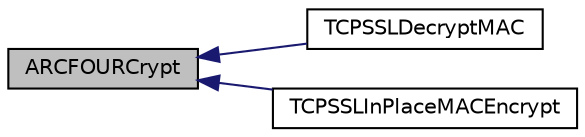 digraph "ARCFOURCrypt"
{
  edge [fontname="Helvetica",fontsize="10",labelfontname="Helvetica",labelfontsize="10"];
  node [fontname="Helvetica",fontsize="10",shape=record];
  rankdir="LR";
  Node1 [label="ARCFOURCrypt",height=0.2,width=0.4,color="black", fillcolor="grey75", style="filled", fontcolor="black"];
  Node1 -> Node2 [dir="back",color="midnightblue",fontsize="10",style="solid",fontname="Helvetica"];
  Node2 [label="TCPSSLDecryptMAC",height=0.2,width=0.4,color="black", fillcolor="white", style="filled",URL="$_t_c_p_8c.html#a63ddce4a03bda22230cf593d0c3d9825"];
  Node1 -> Node3 [dir="back",color="midnightblue",fontsize="10",style="solid",fontname="Helvetica"];
  Node3 [label="TCPSSLInPlaceMACEncrypt",height=0.2,width=0.4,color="black", fillcolor="white", style="filled",URL="$_t_c_p_8c.html#a423af91678aeffc96d8fb908c4bf834d"];
}

